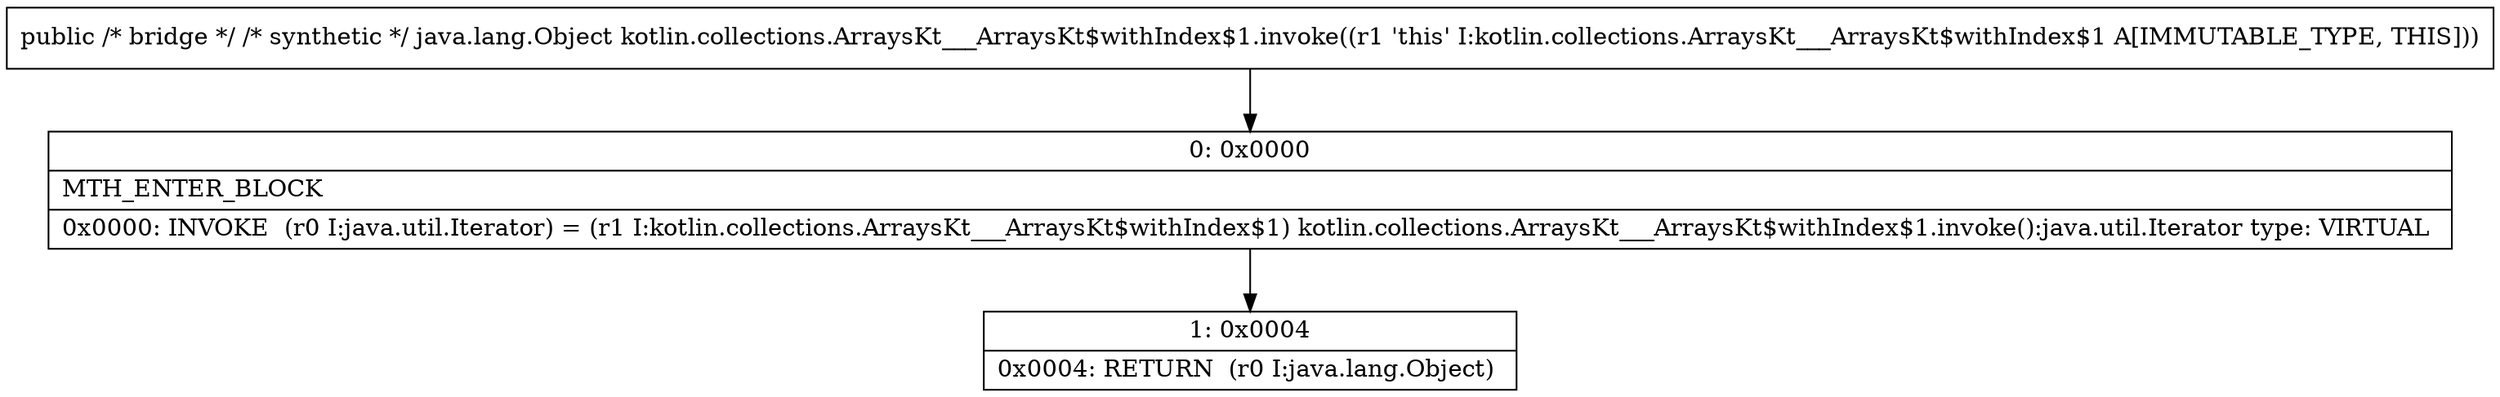 digraph "CFG forkotlin.collections.ArraysKt___ArraysKt$withIndex$1.invoke()Ljava\/lang\/Object;" {
Node_0 [shape=record,label="{0\:\ 0x0000|MTH_ENTER_BLOCK\l|0x0000: INVOKE  (r0 I:java.util.Iterator) = (r1 I:kotlin.collections.ArraysKt___ArraysKt$withIndex$1) kotlin.collections.ArraysKt___ArraysKt$withIndex$1.invoke():java.util.Iterator type: VIRTUAL \l}"];
Node_1 [shape=record,label="{1\:\ 0x0004|0x0004: RETURN  (r0 I:java.lang.Object) \l}"];
MethodNode[shape=record,label="{public \/* bridge *\/ \/* synthetic *\/ java.lang.Object kotlin.collections.ArraysKt___ArraysKt$withIndex$1.invoke((r1 'this' I:kotlin.collections.ArraysKt___ArraysKt$withIndex$1 A[IMMUTABLE_TYPE, THIS])) }"];
MethodNode -> Node_0;
Node_0 -> Node_1;
}

